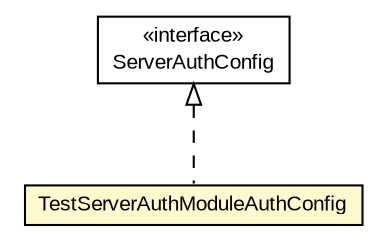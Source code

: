#!/usr/local/bin/dot
#
# Class diagram 
# Generated by UMLGraph version R5_6-24-gf6e263 (http://www.umlgraph.org/)
#

digraph G {
	edge [fontname="arial",fontsize=10,labelfontname="arial",labelfontsize=10];
	node [fontname="arial",fontsize=10,shape=plaintext];
	nodesep=0.25;
	ranksep=0.5;
	// net.trajano.auth.TestServerAuthModuleAuthConfig
	c48 [label=<<table title="net.trajano.auth.TestServerAuthModuleAuthConfig" border="0" cellborder="1" cellspacing="0" cellpadding="2" port="p" bgcolor="lemonChiffon" href="./TestServerAuthModuleAuthConfig.html">
		<tr><td><table border="0" cellspacing="0" cellpadding="1">
<tr><td align="center" balign="center"> TestServerAuthModuleAuthConfig </td></tr>
		</table></td></tr>
		</table>>, URL="./TestServerAuthModuleAuthConfig.html", fontname="arial", fontcolor="black", fontsize=10.0];
	//net.trajano.auth.TestServerAuthModuleAuthConfig implements javax.security.auth.message.config.ServerAuthConfig
	c54:p -> c48:p [dir=back,arrowtail=empty,style=dashed];
	// javax.security.auth.message.config.ServerAuthConfig
	c54 [label=<<table title="javax.security.auth.message.config.ServerAuthConfig" border="0" cellborder="1" cellspacing="0" cellpadding="2" port="p" href="http://java.sun.com/j2se/1.4.2/docs/api/javax/security/auth/message/config/ServerAuthConfig.html">
		<tr><td><table border="0" cellspacing="0" cellpadding="1">
<tr><td align="center" balign="center"> &#171;interface&#187; </td></tr>
<tr><td align="center" balign="center"> ServerAuthConfig </td></tr>
		</table></td></tr>
		</table>>, URL="http://java.sun.com/j2se/1.4.2/docs/api/javax/security/auth/message/config/ServerAuthConfig.html", fontname="arial", fontcolor="black", fontsize=10.0];
}

